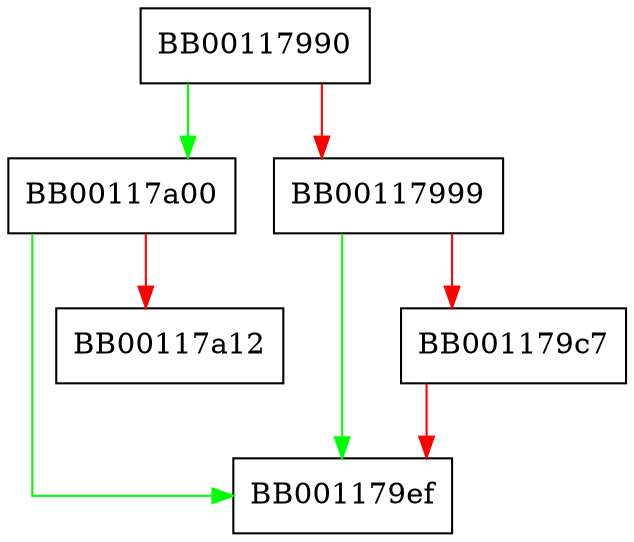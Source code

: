 digraph FUN_00117990 {
  node [shape="box"];
  graph [splines=ortho];
  BB00117990 -> BB00117a00 [color="green"];
  BB00117990 -> BB00117999 [color="red"];
  BB00117999 -> BB001179ef [color="green"];
  BB00117999 -> BB001179c7 [color="red"];
  BB001179c7 -> BB001179ef [color="red"];
  BB00117a00 -> BB001179ef [color="green"];
  BB00117a00 -> BB00117a12 [color="red"];
}